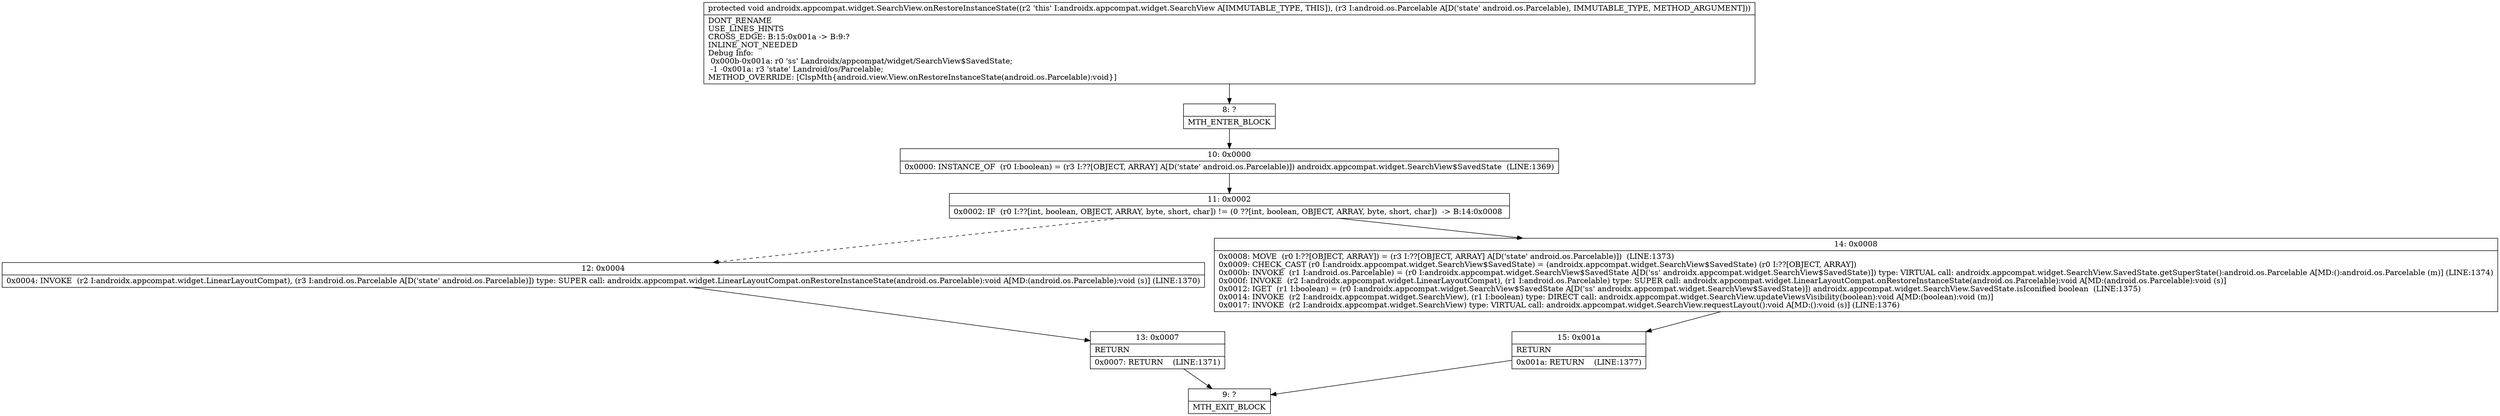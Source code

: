 digraph "CFG forandroidx.appcompat.widget.SearchView.onRestoreInstanceState(Landroid\/os\/Parcelable;)V" {
Node_8 [shape=record,label="{8\:\ ?|MTH_ENTER_BLOCK\l}"];
Node_10 [shape=record,label="{10\:\ 0x0000|0x0000: INSTANCE_OF  (r0 I:boolean) = (r3 I:??[OBJECT, ARRAY] A[D('state' android.os.Parcelable)]) androidx.appcompat.widget.SearchView$SavedState  (LINE:1369)\l}"];
Node_11 [shape=record,label="{11\:\ 0x0002|0x0002: IF  (r0 I:??[int, boolean, OBJECT, ARRAY, byte, short, char]) != (0 ??[int, boolean, OBJECT, ARRAY, byte, short, char])  \-\> B:14:0x0008 \l}"];
Node_12 [shape=record,label="{12\:\ 0x0004|0x0004: INVOKE  (r2 I:androidx.appcompat.widget.LinearLayoutCompat), (r3 I:android.os.Parcelable A[D('state' android.os.Parcelable)]) type: SUPER call: androidx.appcompat.widget.LinearLayoutCompat.onRestoreInstanceState(android.os.Parcelable):void A[MD:(android.os.Parcelable):void (s)] (LINE:1370)\l}"];
Node_13 [shape=record,label="{13\:\ 0x0007|RETURN\l|0x0007: RETURN    (LINE:1371)\l}"];
Node_9 [shape=record,label="{9\:\ ?|MTH_EXIT_BLOCK\l}"];
Node_14 [shape=record,label="{14\:\ 0x0008|0x0008: MOVE  (r0 I:??[OBJECT, ARRAY]) = (r3 I:??[OBJECT, ARRAY] A[D('state' android.os.Parcelable)])  (LINE:1373)\l0x0009: CHECK_CAST (r0 I:androidx.appcompat.widget.SearchView$SavedState) = (androidx.appcompat.widget.SearchView$SavedState) (r0 I:??[OBJECT, ARRAY]) \l0x000b: INVOKE  (r1 I:android.os.Parcelable) = (r0 I:androidx.appcompat.widget.SearchView$SavedState A[D('ss' androidx.appcompat.widget.SearchView$SavedState)]) type: VIRTUAL call: androidx.appcompat.widget.SearchView.SavedState.getSuperState():android.os.Parcelable A[MD:():android.os.Parcelable (m)] (LINE:1374)\l0x000f: INVOKE  (r2 I:androidx.appcompat.widget.LinearLayoutCompat), (r1 I:android.os.Parcelable) type: SUPER call: androidx.appcompat.widget.LinearLayoutCompat.onRestoreInstanceState(android.os.Parcelable):void A[MD:(android.os.Parcelable):void (s)]\l0x0012: IGET  (r1 I:boolean) = (r0 I:androidx.appcompat.widget.SearchView$SavedState A[D('ss' androidx.appcompat.widget.SearchView$SavedState)]) androidx.appcompat.widget.SearchView.SavedState.isIconified boolean  (LINE:1375)\l0x0014: INVOKE  (r2 I:androidx.appcompat.widget.SearchView), (r1 I:boolean) type: DIRECT call: androidx.appcompat.widget.SearchView.updateViewsVisibility(boolean):void A[MD:(boolean):void (m)]\l0x0017: INVOKE  (r2 I:androidx.appcompat.widget.SearchView) type: VIRTUAL call: androidx.appcompat.widget.SearchView.requestLayout():void A[MD:():void (s)] (LINE:1376)\l}"];
Node_15 [shape=record,label="{15\:\ 0x001a|RETURN\l|0x001a: RETURN    (LINE:1377)\l}"];
MethodNode[shape=record,label="{protected void androidx.appcompat.widget.SearchView.onRestoreInstanceState((r2 'this' I:androidx.appcompat.widget.SearchView A[IMMUTABLE_TYPE, THIS]), (r3 I:android.os.Parcelable A[D('state' android.os.Parcelable), IMMUTABLE_TYPE, METHOD_ARGUMENT]))  | DONT_RENAME\lUSE_LINES_HINTS\lCROSS_EDGE: B:15:0x001a \-\> B:9:?\lINLINE_NOT_NEEDED\lDebug Info:\l  0x000b\-0x001a: r0 'ss' Landroidx\/appcompat\/widget\/SearchView$SavedState;\l  \-1 \-0x001a: r3 'state' Landroid\/os\/Parcelable;\lMETHOD_OVERRIDE: [ClspMth\{android.view.View.onRestoreInstanceState(android.os.Parcelable):void\}]\l}"];
MethodNode -> Node_8;Node_8 -> Node_10;
Node_10 -> Node_11;
Node_11 -> Node_12[style=dashed];
Node_11 -> Node_14;
Node_12 -> Node_13;
Node_13 -> Node_9;
Node_14 -> Node_15;
Node_15 -> Node_9;
}

